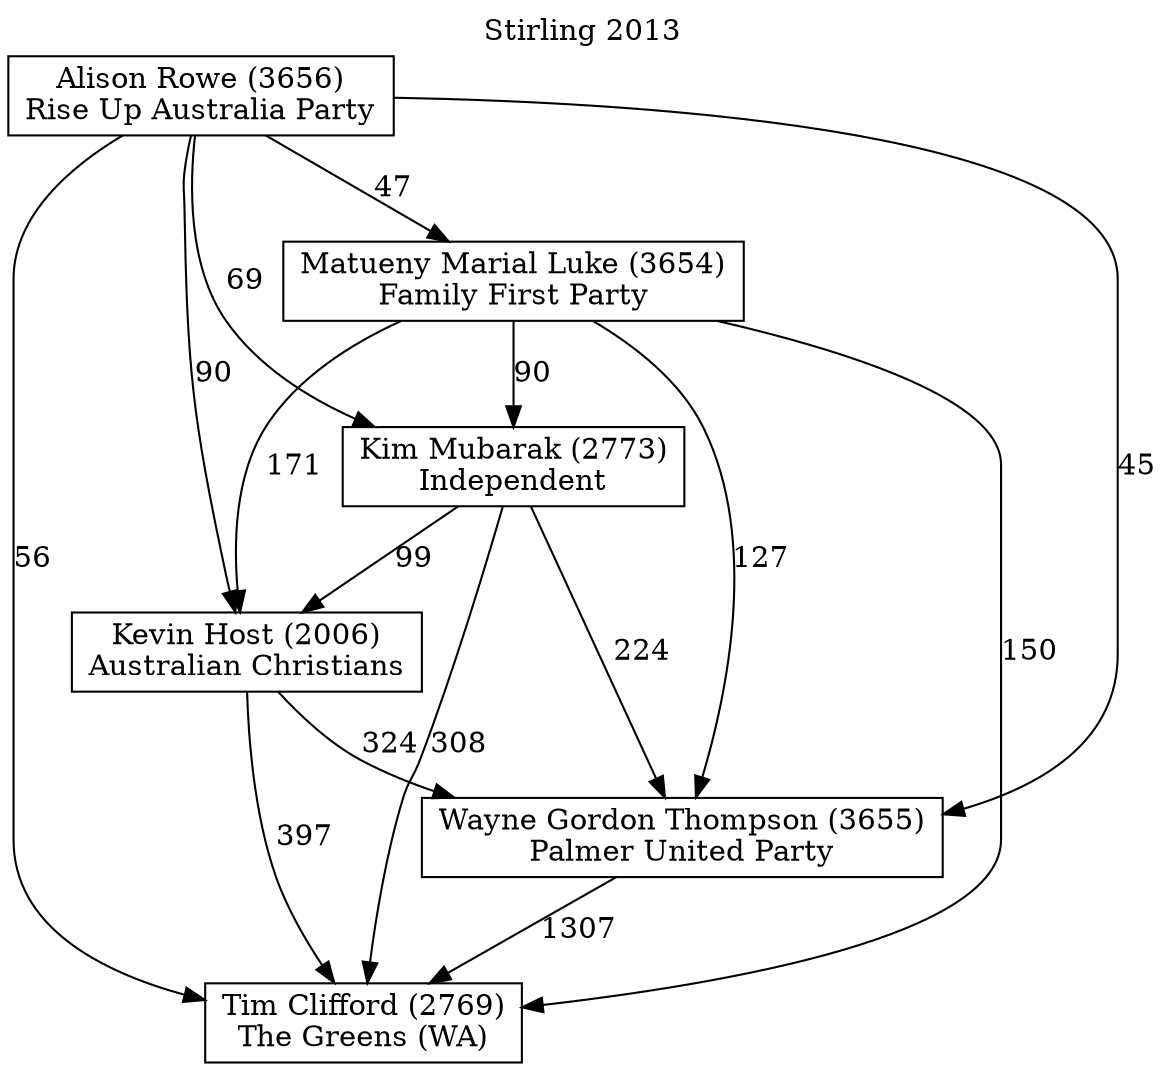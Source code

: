 // House preference flow
digraph "Tim Clifford (2769)_Stirling_2013" {
	graph [label="Stirling 2013" labelloc=t mclimit=10]
	node [shape=box]
	"Tim Clifford (2769)" [label="Tim Clifford (2769)
The Greens (WA)"]
	"Wayne Gordon Thompson (3655)" [label="Wayne Gordon Thompson (3655)
Palmer United Party"]
	"Kevin Host (2006)" [label="Kevin Host (2006)
Australian Christians"]
	"Kim Mubarak (2773)" [label="Kim Mubarak (2773)
Independent"]
	"Matueny Marial Luke (3654)" [label="Matueny Marial Luke (3654)
Family First Party"]
	"Alison Rowe (3656)" [label="Alison Rowe (3656)
Rise Up Australia Party"]
	"Tim Clifford (2769)" [label="Tim Clifford (2769)
The Greens (WA)"]
	"Kevin Host (2006)" [label="Kevin Host (2006)
Australian Christians"]
	"Kim Mubarak (2773)" [label="Kim Mubarak (2773)
Independent"]
	"Matueny Marial Luke (3654)" [label="Matueny Marial Luke (3654)
Family First Party"]
	"Alison Rowe (3656)" [label="Alison Rowe (3656)
Rise Up Australia Party"]
	"Tim Clifford (2769)" [label="Tim Clifford (2769)
The Greens (WA)"]
	"Kim Mubarak (2773)" [label="Kim Mubarak (2773)
Independent"]
	"Matueny Marial Luke (3654)" [label="Matueny Marial Luke (3654)
Family First Party"]
	"Alison Rowe (3656)" [label="Alison Rowe (3656)
Rise Up Australia Party"]
	"Tim Clifford (2769)" [label="Tim Clifford (2769)
The Greens (WA)"]
	"Matueny Marial Luke (3654)" [label="Matueny Marial Luke (3654)
Family First Party"]
	"Alison Rowe (3656)" [label="Alison Rowe (3656)
Rise Up Australia Party"]
	"Tim Clifford (2769)" [label="Tim Clifford (2769)
The Greens (WA)"]
	"Alison Rowe (3656)" [label="Alison Rowe (3656)
Rise Up Australia Party"]
	"Alison Rowe (3656)" [label="Alison Rowe (3656)
Rise Up Australia Party"]
	"Matueny Marial Luke (3654)" [label="Matueny Marial Luke (3654)
Family First Party"]
	"Alison Rowe (3656)" [label="Alison Rowe (3656)
Rise Up Australia Party"]
	"Alison Rowe (3656)" [label="Alison Rowe (3656)
Rise Up Australia Party"]
	"Kim Mubarak (2773)" [label="Kim Mubarak (2773)
Independent"]
	"Matueny Marial Luke (3654)" [label="Matueny Marial Luke (3654)
Family First Party"]
	"Alison Rowe (3656)" [label="Alison Rowe (3656)
Rise Up Australia Party"]
	"Kim Mubarak (2773)" [label="Kim Mubarak (2773)
Independent"]
	"Alison Rowe (3656)" [label="Alison Rowe (3656)
Rise Up Australia Party"]
	"Alison Rowe (3656)" [label="Alison Rowe (3656)
Rise Up Australia Party"]
	"Matueny Marial Luke (3654)" [label="Matueny Marial Luke (3654)
Family First Party"]
	"Alison Rowe (3656)" [label="Alison Rowe (3656)
Rise Up Australia Party"]
	"Alison Rowe (3656)" [label="Alison Rowe (3656)
Rise Up Australia Party"]
	"Kevin Host (2006)" [label="Kevin Host (2006)
Australian Christians"]
	"Kim Mubarak (2773)" [label="Kim Mubarak (2773)
Independent"]
	"Matueny Marial Luke (3654)" [label="Matueny Marial Luke (3654)
Family First Party"]
	"Alison Rowe (3656)" [label="Alison Rowe (3656)
Rise Up Australia Party"]
	"Kevin Host (2006)" [label="Kevin Host (2006)
Australian Christians"]
	"Matueny Marial Luke (3654)" [label="Matueny Marial Luke (3654)
Family First Party"]
	"Alison Rowe (3656)" [label="Alison Rowe (3656)
Rise Up Australia Party"]
	"Kevin Host (2006)" [label="Kevin Host (2006)
Australian Christians"]
	"Alison Rowe (3656)" [label="Alison Rowe (3656)
Rise Up Australia Party"]
	"Alison Rowe (3656)" [label="Alison Rowe (3656)
Rise Up Australia Party"]
	"Matueny Marial Luke (3654)" [label="Matueny Marial Luke (3654)
Family First Party"]
	"Alison Rowe (3656)" [label="Alison Rowe (3656)
Rise Up Australia Party"]
	"Alison Rowe (3656)" [label="Alison Rowe (3656)
Rise Up Australia Party"]
	"Kim Mubarak (2773)" [label="Kim Mubarak (2773)
Independent"]
	"Matueny Marial Luke (3654)" [label="Matueny Marial Luke (3654)
Family First Party"]
	"Alison Rowe (3656)" [label="Alison Rowe (3656)
Rise Up Australia Party"]
	"Kim Mubarak (2773)" [label="Kim Mubarak (2773)
Independent"]
	"Alison Rowe (3656)" [label="Alison Rowe (3656)
Rise Up Australia Party"]
	"Alison Rowe (3656)" [label="Alison Rowe (3656)
Rise Up Australia Party"]
	"Matueny Marial Luke (3654)" [label="Matueny Marial Luke (3654)
Family First Party"]
	"Alison Rowe (3656)" [label="Alison Rowe (3656)
Rise Up Australia Party"]
	"Alison Rowe (3656)" [label="Alison Rowe (3656)
Rise Up Australia Party"]
	"Wayne Gordon Thompson (3655)" [label="Wayne Gordon Thompson (3655)
Palmer United Party"]
	"Kevin Host (2006)" [label="Kevin Host (2006)
Australian Christians"]
	"Kim Mubarak (2773)" [label="Kim Mubarak (2773)
Independent"]
	"Matueny Marial Luke (3654)" [label="Matueny Marial Luke (3654)
Family First Party"]
	"Alison Rowe (3656)" [label="Alison Rowe (3656)
Rise Up Australia Party"]
	"Wayne Gordon Thompson (3655)" [label="Wayne Gordon Thompson (3655)
Palmer United Party"]
	"Kim Mubarak (2773)" [label="Kim Mubarak (2773)
Independent"]
	"Matueny Marial Luke (3654)" [label="Matueny Marial Luke (3654)
Family First Party"]
	"Alison Rowe (3656)" [label="Alison Rowe (3656)
Rise Up Australia Party"]
	"Wayne Gordon Thompson (3655)" [label="Wayne Gordon Thompson (3655)
Palmer United Party"]
	"Matueny Marial Luke (3654)" [label="Matueny Marial Luke (3654)
Family First Party"]
	"Alison Rowe (3656)" [label="Alison Rowe (3656)
Rise Up Australia Party"]
	"Wayne Gordon Thompson (3655)" [label="Wayne Gordon Thompson (3655)
Palmer United Party"]
	"Alison Rowe (3656)" [label="Alison Rowe (3656)
Rise Up Australia Party"]
	"Alison Rowe (3656)" [label="Alison Rowe (3656)
Rise Up Australia Party"]
	"Matueny Marial Luke (3654)" [label="Matueny Marial Luke (3654)
Family First Party"]
	"Alison Rowe (3656)" [label="Alison Rowe (3656)
Rise Up Australia Party"]
	"Alison Rowe (3656)" [label="Alison Rowe (3656)
Rise Up Australia Party"]
	"Kim Mubarak (2773)" [label="Kim Mubarak (2773)
Independent"]
	"Matueny Marial Luke (3654)" [label="Matueny Marial Luke (3654)
Family First Party"]
	"Alison Rowe (3656)" [label="Alison Rowe (3656)
Rise Up Australia Party"]
	"Kim Mubarak (2773)" [label="Kim Mubarak (2773)
Independent"]
	"Alison Rowe (3656)" [label="Alison Rowe (3656)
Rise Up Australia Party"]
	"Alison Rowe (3656)" [label="Alison Rowe (3656)
Rise Up Australia Party"]
	"Matueny Marial Luke (3654)" [label="Matueny Marial Luke (3654)
Family First Party"]
	"Alison Rowe (3656)" [label="Alison Rowe (3656)
Rise Up Australia Party"]
	"Alison Rowe (3656)" [label="Alison Rowe (3656)
Rise Up Australia Party"]
	"Kevin Host (2006)" [label="Kevin Host (2006)
Australian Christians"]
	"Kim Mubarak (2773)" [label="Kim Mubarak (2773)
Independent"]
	"Matueny Marial Luke (3654)" [label="Matueny Marial Luke (3654)
Family First Party"]
	"Alison Rowe (3656)" [label="Alison Rowe (3656)
Rise Up Australia Party"]
	"Kevin Host (2006)" [label="Kevin Host (2006)
Australian Christians"]
	"Matueny Marial Luke (3654)" [label="Matueny Marial Luke (3654)
Family First Party"]
	"Alison Rowe (3656)" [label="Alison Rowe (3656)
Rise Up Australia Party"]
	"Kevin Host (2006)" [label="Kevin Host (2006)
Australian Christians"]
	"Alison Rowe (3656)" [label="Alison Rowe (3656)
Rise Up Australia Party"]
	"Alison Rowe (3656)" [label="Alison Rowe (3656)
Rise Up Australia Party"]
	"Matueny Marial Luke (3654)" [label="Matueny Marial Luke (3654)
Family First Party"]
	"Alison Rowe (3656)" [label="Alison Rowe (3656)
Rise Up Australia Party"]
	"Alison Rowe (3656)" [label="Alison Rowe (3656)
Rise Up Australia Party"]
	"Kim Mubarak (2773)" [label="Kim Mubarak (2773)
Independent"]
	"Matueny Marial Luke (3654)" [label="Matueny Marial Luke (3654)
Family First Party"]
	"Alison Rowe (3656)" [label="Alison Rowe (3656)
Rise Up Australia Party"]
	"Kim Mubarak (2773)" [label="Kim Mubarak (2773)
Independent"]
	"Alison Rowe (3656)" [label="Alison Rowe (3656)
Rise Up Australia Party"]
	"Alison Rowe (3656)" [label="Alison Rowe (3656)
Rise Up Australia Party"]
	"Matueny Marial Luke (3654)" [label="Matueny Marial Luke (3654)
Family First Party"]
	"Alison Rowe (3656)" [label="Alison Rowe (3656)
Rise Up Australia Party"]
	"Alison Rowe (3656)" [label="Alison Rowe (3656)
Rise Up Australia Party"]
	"Wayne Gordon Thompson (3655)" -> "Tim Clifford (2769)" [label=1307]
	"Kevin Host (2006)" -> "Wayne Gordon Thompson (3655)" [label=324]
	"Kim Mubarak (2773)" -> "Kevin Host (2006)" [label=99]
	"Matueny Marial Luke (3654)" -> "Kim Mubarak (2773)" [label=90]
	"Alison Rowe (3656)" -> "Matueny Marial Luke (3654)" [label=47]
	"Kevin Host (2006)" -> "Tim Clifford (2769)" [label=397]
	"Kim Mubarak (2773)" -> "Tim Clifford (2769)" [label=308]
	"Matueny Marial Luke (3654)" -> "Tim Clifford (2769)" [label=150]
	"Alison Rowe (3656)" -> "Tim Clifford (2769)" [label=56]
	"Alison Rowe (3656)" -> "Kim Mubarak (2773)" [label=69]
	"Matueny Marial Luke (3654)" -> "Kevin Host (2006)" [label=171]
	"Alison Rowe (3656)" -> "Kevin Host (2006)" [label=90]
	"Kim Mubarak (2773)" -> "Wayne Gordon Thompson (3655)" [label=224]
	"Matueny Marial Luke (3654)" -> "Wayne Gordon Thompson (3655)" [label=127]
	"Alison Rowe (3656)" -> "Wayne Gordon Thompson (3655)" [label=45]
}
